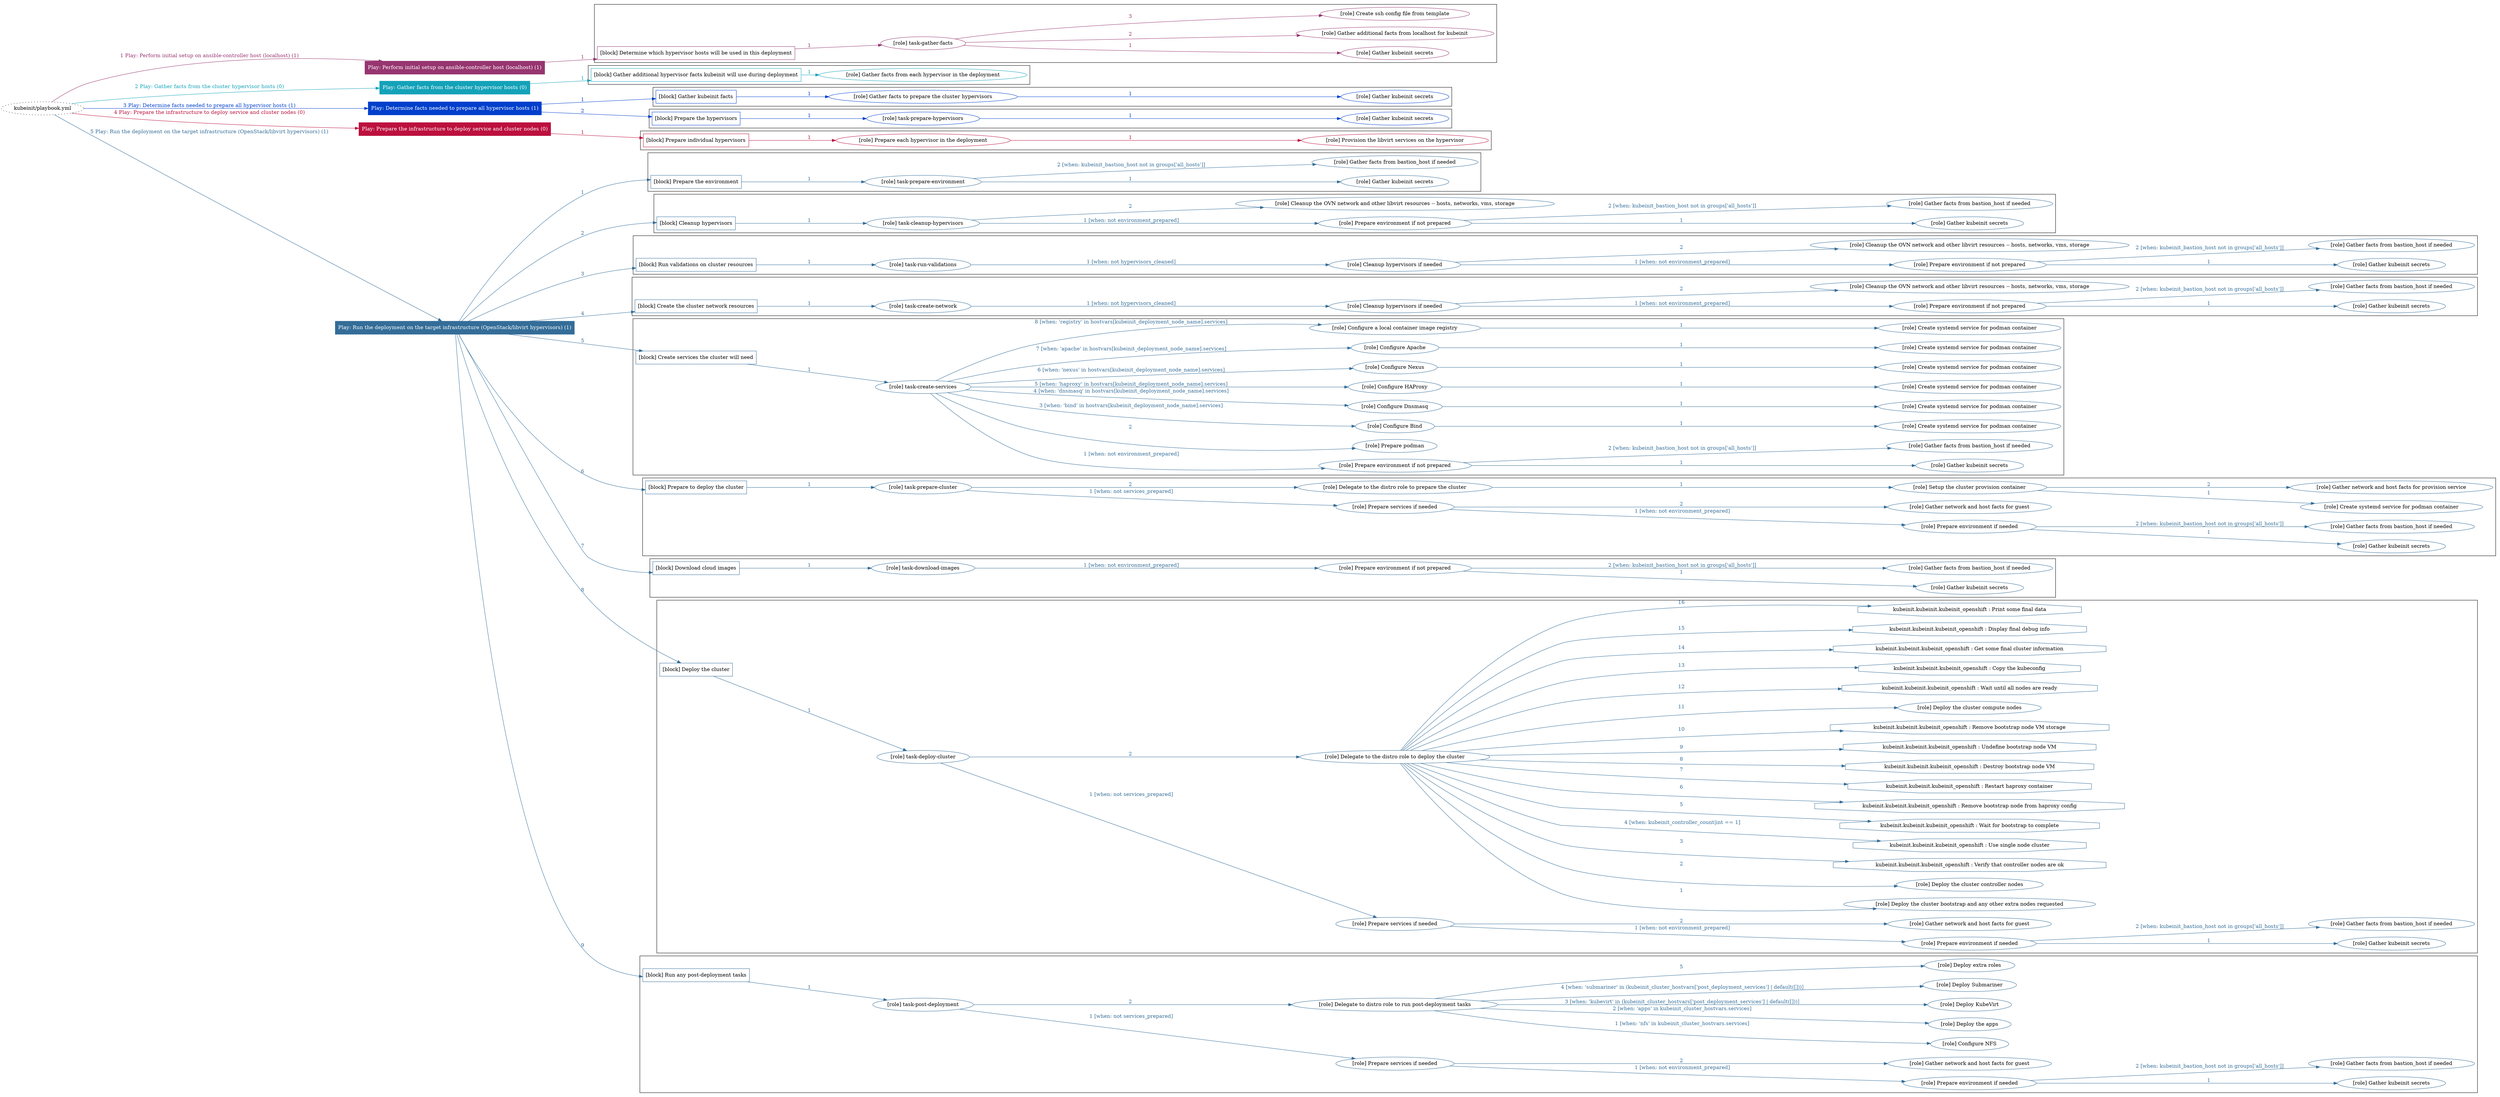 digraph {
	graph [concentrate=true ordering=in rankdir=LR ratio=fill]
	edge [esep=5 sep=10]
	"kubeinit/playbook.yml" [URL="/home/runner/work/kubeinit/kubeinit/kubeinit/playbook.yml" id=playbook_df21794a style=dotted]
	"kubeinit/playbook.yml" -> play_88ece8b3 [label="1 Play: Perform initial setup on ansible-controller host (localhost) (1)" color="#973570" fontcolor="#973570" id=edge_play_88ece8b3 labeltooltip="1 Play: Perform initial setup on ansible-controller host (localhost) (1)" tooltip="1 Play: Perform initial setup on ansible-controller host (localhost) (1)"]
	subgraph "Play: Perform initial setup on ansible-controller host (localhost) (1)" {
		play_88ece8b3 [label="Play: Perform initial setup on ansible-controller host (localhost) (1)" URL="/home/runner/work/kubeinit/kubeinit/kubeinit/playbook.yml" color="#973570" fontcolor="#ffffff" id=play_88ece8b3 shape=box style=filled tooltip=localhost]
		play_88ece8b3 -> block_584908a2 [label=1 color="#973570" fontcolor="#973570" id=edge_block_584908a2 labeltooltip=1 tooltip=1]
		subgraph cluster_block_584908a2 {
			block_584908a2 [label="[block] Determine which hypervisor hosts will be used in this deployment" URL="/home/runner/work/kubeinit/kubeinit/kubeinit/playbook.yml" color="#973570" id=block_584908a2 labeltooltip="Determine which hypervisor hosts will be used in this deployment" shape=box tooltip="Determine which hypervisor hosts will be used in this deployment"]
			block_584908a2 -> role_7b009d13 [label="1 " color="#973570" fontcolor="#973570" id=edge_role_7b009d13 labeltooltip="1 " tooltip="1 "]
			subgraph "task-gather-facts" {
				role_7b009d13 [label="[role] task-gather-facts" URL="/home/runner/work/kubeinit/kubeinit/kubeinit/playbook.yml" color="#973570" id=role_7b009d13 tooltip="task-gather-facts"]
				role_7b009d13 -> role_55401f4a [label="1 " color="#973570" fontcolor="#973570" id=edge_role_55401f4a labeltooltip="1 " tooltip="1 "]
				subgraph "Gather kubeinit secrets" {
					role_55401f4a [label="[role] Gather kubeinit secrets" URL="/home/runner/.ansible/collections/ansible_collections/kubeinit/kubeinit/roles/kubeinit_prepare/tasks/build_hypervisors_group.yml" color="#973570" id=role_55401f4a tooltip="Gather kubeinit secrets"]
				}
				role_7b009d13 -> role_d864e3ba [label="2 " color="#973570" fontcolor="#973570" id=edge_role_d864e3ba labeltooltip="2 " tooltip="2 "]
				subgraph "Gather additional facts from localhost for kubeinit" {
					role_d864e3ba [label="[role] Gather additional facts from localhost for kubeinit" URL="/home/runner/.ansible/collections/ansible_collections/kubeinit/kubeinit/roles/kubeinit_prepare/tasks/build_hypervisors_group.yml" color="#973570" id=role_d864e3ba tooltip="Gather additional facts from localhost for kubeinit"]
				}
				role_7b009d13 -> role_7b22b15c [label="3 " color="#973570" fontcolor="#973570" id=edge_role_7b22b15c labeltooltip="3 " tooltip="3 "]
				subgraph "Create ssh config file from template" {
					role_7b22b15c [label="[role] Create ssh config file from template" URL="/home/runner/.ansible/collections/ansible_collections/kubeinit/kubeinit/roles/kubeinit_prepare/tasks/build_hypervisors_group.yml" color="#973570" id=role_7b22b15c tooltip="Create ssh config file from template"]
				}
			}
		}
	}
	"kubeinit/playbook.yml" -> play_cbf15d2c [label="2 Play: Gather facts from the cluster hypervisor hosts (0)" color="#13a2b9" fontcolor="#13a2b9" id=edge_play_cbf15d2c labeltooltip="2 Play: Gather facts from the cluster hypervisor hosts (0)" tooltip="2 Play: Gather facts from the cluster hypervisor hosts (0)"]
	subgraph "Play: Gather facts from the cluster hypervisor hosts (0)" {
		play_cbf15d2c [label="Play: Gather facts from the cluster hypervisor hosts (0)" URL="/home/runner/work/kubeinit/kubeinit/kubeinit/playbook.yml" color="#13a2b9" fontcolor="#ffffff" id=play_cbf15d2c shape=box style=filled tooltip="Play: Gather facts from the cluster hypervisor hosts (0)"]
		play_cbf15d2c -> block_88e1d7bd [label=1 color="#13a2b9" fontcolor="#13a2b9" id=edge_block_88e1d7bd labeltooltip=1 tooltip=1]
		subgraph cluster_block_88e1d7bd {
			block_88e1d7bd [label="[block] Gather additional hypervisor facts kubeinit will use during deployment" URL="/home/runner/work/kubeinit/kubeinit/kubeinit/playbook.yml" color="#13a2b9" id=block_88e1d7bd labeltooltip="Gather additional hypervisor facts kubeinit will use during deployment" shape=box tooltip="Gather additional hypervisor facts kubeinit will use during deployment"]
			block_88e1d7bd -> role_46f252a6 [label="1 " color="#13a2b9" fontcolor="#13a2b9" id=edge_role_46f252a6 labeltooltip="1 " tooltip="1 "]
			subgraph "Gather facts from each hypervisor in the deployment" {
				role_46f252a6 [label="[role] Gather facts from each hypervisor in the deployment" URL="/home/runner/work/kubeinit/kubeinit/kubeinit/playbook.yml" color="#13a2b9" id=role_46f252a6 tooltip="Gather facts from each hypervisor in the deployment"]
			}
		}
	}
	"kubeinit/playbook.yml" -> play_a0f7dd5c [label="3 Play: Determine facts needed to prepare all hypervisor hosts (1)" color="#003fcc" fontcolor="#003fcc" id=edge_play_a0f7dd5c labeltooltip="3 Play: Determine facts needed to prepare all hypervisor hosts (1)" tooltip="3 Play: Determine facts needed to prepare all hypervisor hosts (1)"]
	subgraph "Play: Determine facts needed to prepare all hypervisor hosts (1)" {
		play_a0f7dd5c [label="Play: Determine facts needed to prepare all hypervisor hosts (1)" URL="/home/runner/work/kubeinit/kubeinit/kubeinit/playbook.yml" color="#003fcc" fontcolor="#ffffff" id=play_a0f7dd5c shape=box style=filled tooltip=localhost]
		play_a0f7dd5c -> block_498aa06c [label=1 color="#003fcc" fontcolor="#003fcc" id=edge_block_498aa06c labeltooltip=1 tooltip=1]
		subgraph cluster_block_498aa06c {
			block_498aa06c [label="[block] Gather kubeinit facts" URL="/home/runner/work/kubeinit/kubeinit/kubeinit/playbook.yml" color="#003fcc" id=block_498aa06c labeltooltip="Gather kubeinit facts" shape=box tooltip="Gather kubeinit facts"]
			block_498aa06c -> role_8218253f [label="1 " color="#003fcc" fontcolor="#003fcc" id=edge_role_8218253f labeltooltip="1 " tooltip="1 "]
			subgraph "Gather facts to prepare the cluster hypervisors" {
				role_8218253f [label="[role] Gather facts to prepare the cluster hypervisors" URL="/home/runner/work/kubeinit/kubeinit/kubeinit/playbook.yml" color="#003fcc" id=role_8218253f tooltip="Gather facts to prepare the cluster hypervisors"]
				role_8218253f -> role_6752f778 [label="1 " color="#003fcc" fontcolor="#003fcc" id=edge_role_6752f778 labeltooltip="1 " tooltip="1 "]
				subgraph "Gather kubeinit secrets" {
					role_6752f778 [label="[role] Gather kubeinit secrets" URL="/home/runner/.ansible/collections/ansible_collections/kubeinit/kubeinit/roles/kubeinit_prepare/tasks/gather_kubeinit_facts.yml" color="#003fcc" id=role_6752f778 tooltip="Gather kubeinit secrets"]
				}
			}
		}
		play_a0f7dd5c -> block_9e1e2742 [label=2 color="#003fcc" fontcolor="#003fcc" id=edge_block_9e1e2742 labeltooltip=2 tooltip=2]
		subgraph cluster_block_9e1e2742 {
			block_9e1e2742 [label="[block] Prepare the hypervisors" URL="/home/runner/work/kubeinit/kubeinit/kubeinit/playbook.yml" color="#003fcc" id=block_9e1e2742 labeltooltip="Prepare the hypervisors" shape=box tooltip="Prepare the hypervisors"]
			block_9e1e2742 -> role_5ba08b2a [label="1 " color="#003fcc" fontcolor="#003fcc" id=edge_role_5ba08b2a labeltooltip="1 " tooltip="1 "]
			subgraph "task-prepare-hypervisors" {
				role_5ba08b2a [label="[role] task-prepare-hypervisors" URL="/home/runner/work/kubeinit/kubeinit/kubeinit/playbook.yml" color="#003fcc" id=role_5ba08b2a tooltip="task-prepare-hypervisors"]
				role_5ba08b2a -> role_0c7d97e8 [label="1 " color="#003fcc" fontcolor="#003fcc" id=edge_role_0c7d97e8 labeltooltip="1 " tooltip="1 "]
				subgraph "Gather kubeinit secrets" {
					role_0c7d97e8 [label="[role] Gather kubeinit secrets" URL="/home/runner/.ansible/collections/ansible_collections/kubeinit/kubeinit/roles/kubeinit_prepare/tasks/gather_kubeinit_facts.yml" color="#003fcc" id=role_0c7d97e8 tooltip="Gather kubeinit secrets"]
				}
			}
		}
	}
	"kubeinit/playbook.yml" -> play_9da915a9 [label="4 Play: Prepare the infrastructure to deploy service and cluster nodes (0)" color="#bc103e" fontcolor="#bc103e" id=edge_play_9da915a9 labeltooltip="4 Play: Prepare the infrastructure to deploy service and cluster nodes (0)" tooltip="4 Play: Prepare the infrastructure to deploy service and cluster nodes (0)"]
	subgraph "Play: Prepare the infrastructure to deploy service and cluster nodes (0)" {
		play_9da915a9 [label="Play: Prepare the infrastructure to deploy service and cluster nodes (0)" URL="/home/runner/work/kubeinit/kubeinit/kubeinit/playbook.yml" color="#bc103e" fontcolor="#ffffff" id=play_9da915a9 shape=box style=filled tooltip="Play: Prepare the infrastructure to deploy service and cluster nodes (0)"]
		play_9da915a9 -> block_60a1aa1a [label=1 color="#bc103e" fontcolor="#bc103e" id=edge_block_60a1aa1a labeltooltip=1 tooltip=1]
		subgraph cluster_block_60a1aa1a {
			block_60a1aa1a [label="[block] Prepare individual hypervisors" URL="/home/runner/work/kubeinit/kubeinit/kubeinit/playbook.yml" color="#bc103e" id=block_60a1aa1a labeltooltip="Prepare individual hypervisors" shape=box tooltip="Prepare individual hypervisors"]
			block_60a1aa1a -> role_b1b9cd12 [label="1 " color="#bc103e" fontcolor="#bc103e" id=edge_role_b1b9cd12 labeltooltip="1 " tooltip="1 "]
			subgraph "Prepare each hypervisor in the deployment" {
				role_b1b9cd12 [label="[role] Prepare each hypervisor in the deployment" URL="/home/runner/work/kubeinit/kubeinit/kubeinit/playbook.yml" color="#bc103e" id=role_b1b9cd12 tooltip="Prepare each hypervisor in the deployment"]
				role_b1b9cd12 -> role_c74ae4d2 [label="1 " color="#bc103e" fontcolor="#bc103e" id=edge_role_c74ae4d2 labeltooltip="1 " tooltip="1 "]
				subgraph "Provision the libvirt services on the hypervisor" {
					role_c74ae4d2 [label="[role] Provision the libvirt services on the hypervisor" URL="/home/runner/.ansible/collections/ansible_collections/kubeinit/kubeinit/roles/kubeinit_prepare/tasks/prepare_hypervisor.yml" color="#bc103e" id=role_c74ae4d2 tooltip="Provision the libvirt services on the hypervisor"]
				}
			}
		}
	}
	"kubeinit/playbook.yml" -> play_ef25d3ab [label="5 Play: Run the deployment on the target infrastructure (OpenStack/libvirt hypervisors) (1)" color="#346d98" fontcolor="#346d98" id=edge_play_ef25d3ab labeltooltip="5 Play: Run the deployment on the target infrastructure (OpenStack/libvirt hypervisors) (1)" tooltip="5 Play: Run the deployment on the target infrastructure (OpenStack/libvirt hypervisors) (1)"]
	subgraph "Play: Run the deployment on the target infrastructure (OpenStack/libvirt hypervisors) (1)" {
		play_ef25d3ab [label="Play: Run the deployment on the target infrastructure (OpenStack/libvirt hypervisors) (1)" URL="/home/runner/work/kubeinit/kubeinit/kubeinit/playbook.yml" color="#346d98" fontcolor="#ffffff" id=play_ef25d3ab shape=box style=filled tooltip=localhost]
		play_ef25d3ab -> block_c4590798 [label=1 color="#346d98" fontcolor="#346d98" id=edge_block_c4590798 labeltooltip=1 tooltip=1]
		subgraph cluster_block_c4590798 {
			block_c4590798 [label="[block] Prepare the environment" URL="/home/runner/work/kubeinit/kubeinit/kubeinit/playbook.yml" color="#346d98" id=block_c4590798 labeltooltip="Prepare the environment" shape=box tooltip="Prepare the environment"]
			block_c4590798 -> role_cc844fda [label="1 " color="#346d98" fontcolor="#346d98" id=edge_role_cc844fda labeltooltip="1 " tooltip="1 "]
			subgraph "task-prepare-environment" {
				role_cc844fda [label="[role] task-prepare-environment" URL="/home/runner/work/kubeinit/kubeinit/kubeinit/playbook.yml" color="#346d98" id=role_cc844fda tooltip="task-prepare-environment"]
				role_cc844fda -> role_e26962e0 [label="1 " color="#346d98" fontcolor="#346d98" id=edge_role_e26962e0 labeltooltip="1 " tooltip="1 "]
				subgraph "Gather kubeinit secrets" {
					role_e26962e0 [label="[role] Gather kubeinit secrets" URL="/home/runner/.ansible/collections/ansible_collections/kubeinit/kubeinit/roles/kubeinit_prepare/tasks/gather_kubeinit_facts.yml" color="#346d98" id=role_e26962e0 tooltip="Gather kubeinit secrets"]
				}
				role_cc844fda -> role_13983d1d [label="2 [when: kubeinit_bastion_host not in groups['all_hosts']]" color="#346d98" fontcolor="#346d98" id=edge_role_13983d1d labeltooltip="2 [when: kubeinit_bastion_host not in groups['all_hosts']]" tooltip="2 [when: kubeinit_bastion_host not in groups['all_hosts']]"]
				subgraph "Gather facts from bastion_host if needed" {
					role_13983d1d [label="[role] Gather facts from bastion_host if needed" URL="/home/runner/.ansible/collections/ansible_collections/kubeinit/kubeinit/roles/kubeinit_prepare/tasks/main.yml" color="#346d98" id=role_13983d1d tooltip="Gather facts from bastion_host if needed"]
				}
			}
		}
		play_ef25d3ab -> block_7dc2b173 [label=2 color="#346d98" fontcolor="#346d98" id=edge_block_7dc2b173 labeltooltip=2 tooltip=2]
		subgraph cluster_block_7dc2b173 {
			block_7dc2b173 [label="[block] Cleanup hypervisors" URL="/home/runner/work/kubeinit/kubeinit/kubeinit/playbook.yml" color="#346d98" id=block_7dc2b173 labeltooltip="Cleanup hypervisors" shape=box tooltip="Cleanup hypervisors"]
			block_7dc2b173 -> role_2dd6406d [label="1 " color="#346d98" fontcolor="#346d98" id=edge_role_2dd6406d labeltooltip="1 " tooltip="1 "]
			subgraph "task-cleanup-hypervisors" {
				role_2dd6406d [label="[role] task-cleanup-hypervisors" URL="/home/runner/work/kubeinit/kubeinit/kubeinit/playbook.yml" color="#346d98" id=role_2dd6406d tooltip="task-cleanup-hypervisors"]
				role_2dd6406d -> role_d0e5afb8 [label="1 [when: not environment_prepared]" color="#346d98" fontcolor="#346d98" id=edge_role_d0e5afb8 labeltooltip="1 [when: not environment_prepared]" tooltip="1 [when: not environment_prepared]"]
				subgraph "Prepare environment if not prepared" {
					role_d0e5afb8 [label="[role] Prepare environment if not prepared" URL="/home/runner/.ansible/collections/ansible_collections/kubeinit/kubeinit/roles/kubeinit_libvirt/tasks/cleanup_hypervisors.yml" color="#346d98" id=role_d0e5afb8 tooltip="Prepare environment if not prepared"]
					role_d0e5afb8 -> role_714c86b6 [label="1 " color="#346d98" fontcolor="#346d98" id=edge_role_714c86b6 labeltooltip="1 " tooltip="1 "]
					subgraph "Gather kubeinit secrets" {
						role_714c86b6 [label="[role] Gather kubeinit secrets" URL="/home/runner/.ansible/collections/ansible_collections/kubeinit/kubeinit/roles/kubeinit_prepare/tasks/gather_kubeinit_facts.yml" color="#346d98" id=role_714c86b6 tooltip="Gather kubeinit secrets"]
					}
					role_d0e5afb8 -> role_e3664591 [label="2 [when: kubeinit_bastion_host not in groups['all_hosts']]" color="#346d98" fontcolor="#346d98" id=edge_role_e3664591 labeltooltip="2 [when: kubeinit_bastion_host not in groups['all_hosts']]" tooltip="2 [when: kubeinit_bastion_host not in groups['all_hosts']]"]
					subgraph "Gather facts from bastion_host if needed" {
						role_e3664591 [label="[role] Gather facts from bastion_host if needed" URL="/home/runner/.ansible/collections/ansible_collections/kubeinit/kubeinit/roles/kubeinit_prepare/tasks/main.yml" color="#346d98" id=role_e3664591 tooltip="Gather facts from bastion_host if needed"]
					}
				}
				role_2dd6406d -> role_84337f08 [label="2 " color="#346d98" fontcolor="#346d98" id=edge_role_84337f08 labeltooltip="2 " tooltip="2 "]
				subgraph "Cleanup the OVN network and other libvirt resources -- hosts, networks, vms, storage" {
					role_84337f08 [label="[role] Cleanup the OVN network and other libvirt resources -- hosts, networks, vms, storage" URL="/home/runner/.ansible/collections/ansible_collections/kubeinit/kubeinit/roles/kubeinit_libvirt/tasks/cleanup_hypervisors.yml" color="#346d98" id=role_84337f08 tooltip="Cleanup the OVN network and other libvirt resources -- hosts, networks, vms, storage"]
				}
			}
		}
		play_ef25d3ab -> block_346e3c2e [label=3 color="#346d98" fontcolor="#346d98" id=edge_block_346e3c2e labeltooltip=3 tooltip=3]
		subgraph cluster_block_346e3c2e {
			block_346e3c2e [label="[block] Run validations on cluster resources" URL="/home/runner/work/kubeinit/kubeinit/kubeinit/playbook.yml" color="#346d98" id=block_346e3c2e labeltooltip="Run validations on cluster resources" shape=box tooltip="Run validations on cluster resources"]
			block_346e3c2e -> role_5505c6e4 [label="1 " color="#346d98" fontcolor="#346d98" id=edge_role_5505c6e4 labeltooltip="1 " tooltip="1 "]
			subgraph "task-run-validations" {
				role_5505c6e4 [label="[role] task-run-validations" URL="/home/runner/work/kubeinit/kubeinit/kubeinit/playbook.yml" color="#346d98" id=role_5505c6e4 tooltip="task-run-validations"]
				role_5505c6e4 -> role_9eeb9009 [label="1 [when: not hypervisors_cleaned]" color="#346d98" fontcolor="#346d98" id=edge_role_9eeb9009 labeltooltip="1 [when: not hypervisors_cleaned]" tooltip="1 [when: not hypervisors_cleaned]"]
				subgraph "Cleanup hypervisors if needed" {
					role_9eeb9009 [label="[role] Cleanup hypervisors if needed" URL="/home/runner/.ansible/collections/ansible_collections/kubeinit/kubeinit/roles/kubeinit_validations/tasks/main.yml" color="#346d98" id=role_9eeb9009 tooltip="Cleanup hypervisors if needed"]
					role_9eeb9009 -> role_0f160931 [label="1 [when: not environment_prepared]" color="#346d98" fontcolor="#346d98" id=edge_role_0f160931 labeltooltip="1 [when: not environment_prepared]" tooltip="1 [when: not environment_prepared]"]
					subgraph "Prepare environment if not prepared" {
						role_0f160931 [label="[role] Prepare environment if not prepared" URL="/home/runner/.ansible/collections/ansible_collections/kubeinit/kubeinit/roles/kubeinit_libvirt/tasks/cleanup_hypervisors.yml" color="#346d98" id=role_0f160931 tooltip="Prepare environment if not prepared"]
						role_0f160931 -> role_3fb7ad4a [label="1 " color="#346d98" fontcolor="#346d98" id=edge_role_3fb7ad4a labeltooltip="1 " tooltip="1 "]
						subgraph "Gather kubeinit secrets" {
							role_3fb7ad4a [label="[role] Gather kubeinit secrets" URL="/home/runner/.ansible/collections/ansible_collections/kubeinit/kubeinit/roles/kubeinit_prepare/tasks/gather_kubeinit_facts.yml" color="#346d98" id=role_3fb7ad4a tooltip="Gather kubeinit secrets"]
						}
						role_0f160931 -> role_052a40fe [label="2 [when: kubeinit_bastion_host not in groups['all_hosts']]" color="#346d98" fontcolor="#346d98" id=edge_role_052a40fe labeltooltip="2 [when: kubeinit_bastion_host not in groups['all_hosts']]" tooltip="2 [when: kubeinit_bastion_host not in groups['all_hosts']]"]
						subgraph "Gather facts from bastion_host if needed" {
							role_052a40fe [label="[role] Gather facts from bastion_host if needed" URL="/home/runner/.ansible/collections/ansible_collections/kubeinit/kubeinit/roles/kubeinit_prepare/tasks/main.yml" color="#346d98" id=role_052a40fe tooltip="Gather facts from bastion_host if needed"]
						}
					}
					role_9eeb9009 -> role_51116b83 [label="2 " color="#346d98" fontcolor="#346d98" id=edge_role_51116b83 labeltooltip="2 " tooltip="2 "]
					subgraph "Cleanup the OVN network and other libvirt resources -- hosts, networks, vms, storage" {
						role_51116b83 [label="[role] Cleanup the OVN network and other libvirt resources -- hosts, networks, vms, storage" URL="/home/runner/.ansible/collections/ansible_collections/kubeinit/kubeinit/roles/kubeinit_libvirt/tasks/cleanup_hypervisors.yml" color="#346d98" id=role_51116b83 tooltip="Cleanup the OVN network and other libvirt resources -- hosts, networks, vms, storage"]
					}
				}
			}
		}
		play_ef25d3ab -> block_0c2ed71d [label=4 color="#346d98" fontcolor="#346d98" id=edge_block_0c2ed71d labeltooltip=4 tooltip=4]
		subgraph cluster_block_0c2ed71d {
			block_0c2ed71d [label="[block] Create the cluster network resources" URL="/home/runner/work/kubeinit/kubeinit/kubeinit/playbook.yml" color="#346d98" id=block_0c2ed71d labeltooltip="Create the cluster network resources" shape=box tooltip="Create the cluster network resources"]
			block_0c2ed71d -> role_2b0e31ff [label="1 " color="#346d98" fontcolor="#346d98" id=edge_role_2b0e31ff labeltooltip="1 " tooltip="1 "]
			subgraph "task-create-network" {
				role_2b0e31ff [label="[role] task-create-network" URL="/home/runner/work/kubeinit/kubeinit/kubeinit/playbook.yml" color="#346d98" id=role_2b0e31ff tooltip="task-create-network"]
				role_2b0e31ff -> role_e5c815aa [label="1 [when: not hypervisors_cleaned]" color="#346d98" fontcolor="#346d98" id=edge_role_e5c815aa labeltooltip="1 [when: not hypervisors_cleaned]" tooltip="1 [when: not hypervisors_cleaned]"]
				subgraph "Cleanup hypervisors if needed" {
					role_e5c815aa [label="[role] Cleanup hypervisors if needed" URL="/home/runner/.ansible/collections/ansible_collections/kubeinit/kubeinit/roles/kubeinit_libvirt/tasks/create_network.yml" color="#346d98" id=role_e5c815aa tooltip="Cleanup hypervisors if needed"]
					role_e5c815aa -> role_94d73c91 [label="1 [when: not environment_prepared]" color="#346d98" fontcolor="#346d98" id=edge_role_94d73c91 labeltooltip="1 [when: not environment_prepared]" tooltip="1 [when: not environment_prepared]"]
					subgraph "Prepare environment if not prepared" {
						role_94d73c91 [label="[role] Prepare environment if not prepared" URL="/home/runner/.ansible/collections/ansible_collections/kubeinit/kubeinit/roles/kubeinit_libvirt/tasks/cleanup_hypervisors.yml" color="#346d98" id=role_94d73c91 tooltip="Prepare environment if not prepared"]
						role_94d73c91 -> role_c9d53760 [label="1 " color="#346d98" fontcolor="#346d98" id=edge_role_c9d53760 labeltooltip="1 " tooltip="1 "]
						subgraph "Gather kubeinit secrets" {
							role_c9d53760 [label="[role] Gather kubeinit secrets" URL="/home/runner/.ansible/collections/ansible_collections/kubeinit/kubeinit/roles/kubeinit_prepare/tasks/gather_kubeinit_facts.yml" color="#346d98" id=role_c9d53760 tooltip="Gather kubeinit secrets"]
						}
						role_94d73c91 -> role_6bab372e [label="2 [when: kubeinit_bastion_host not in groups['all_hosts']]" color="#346d98" fontcolor="#346d98" id=edge_role_6bab372e labeltooltip="2 [when: kubeinit_bastion_host not in groups['all_hosts']]" tooltip="2 [when: kubeinit_bastion_host not in groups['all_hosts']]"]
						subgraph "Gather facts from bastion_host if needed" {
							role_6bab372e [label="[role] Gather facts from bastion_host if needed" URL="/home/runner/.ansible/collections/ansible_collections/kubeinit/kubeinit/roles/kubeinit_prepare/tasks/main.yml" color="#346d98" id=role_6bab372e tooltip="Gather facts from bastion_host if needed"]
						}
					}
					role_e5c815aa -> role_b501ca83 [label="2 " color="#346d98" fontcolor="#346d98" id=edge_role_b501ca83 labeltooltip="2 " tooltip="2 "]
					subgraph "Cleanup the OVN network and other libvirt resources -- hosts, networks, vms, storage" {
						role_b501ca83 [label="[role] Cleanup the OVN network and other libvirt resources -- hosts, networks, vms, storage" URL="/home/runner/.ansible/collections/ansible_collections/kubeinit/kubeinit/roles/kubeinit_libvirt/tasks/cleanup_hypervisors.yml" color="#346d98" id=role_b501ca83 tooltip="Cleanup the OVN network and other libvirt resources -- hosts, networks, vms, storage"]
					}
				}
			}
		}
		play_ef25d3ab -> block_3164a0ff [label=5 color="#346d98" fontcolor="#346d98" id=edge_block_3164a0ff labeltooltip=5 tooltip=5]
		subgraph cluster_block_3164a0ff {
			block_3164a0ff [label="[block] Create services the cluster will need" URL="/home/runner/work/kubeinit/kubeinit/kubeinit/playbook.yml" color="#346d98" id=block_3164a0ff labeltooltip="Create services the cluster will need" shape=box tooltip="Create services the cluster will need"]
			block_3164a0ff -> role_d19fcbc5 [label="1 " color="#346d98" fontcolor="#346d98" id=edge_role_d19fcbc5 labeltooltip="1 " tooltip="1 "]
			subgraph "task-create-services" {
				role_d19fcbc5 [label="[role] task-create-services" URL="/home/runner/work/kubeinit/kubeinit/kubeinit/playbook.yml" color="#346d98" id=role_d19fcbc5 tooltip="task-create-services"]
				role_d19fcbc5 -> role_4c866220 [label="1 [when: not environment_prepared]" color="#346d98" fontcolor="#346d98" id=edge_role_4c866220 labeltooltip="1 [when: not environment_prepared]" tooltip="1 [when: not environment_prepared]"]
				subgraph "Prepare environment if not prepared" {
					role_4c866220 [label="[role] Prepare environment if not prepared" URL="/home/runner/.ansible/collections/ansible_collections/kubeinit/kubeinit/roles/kubeinit_services/tasks/main.yml" color="#346d98" id=role_4c866220 tooltip="Prepare environment if not prepared"]
					role_4c866220 -> role_3057b3fc [label="1 " color="#346d98" fontcolor="#346d98" id=edge_role_3057b3fc labeltooltip="1 " tooltip="1 "]
					subgraph "Gather kubeinit secrets" {
						role_3057b3fc [label="[role] Gather kubeinit secrets" URL="/home/runner/.ansible/collections/ansible_collections/kubeinit/kubeinit/roles/kubeinit_prepare/tasks/gather_kubeinit_facts.yml" color="#346d98" id=role_3057b3fc tooltip="Gather kubeinit secrets"]
					}
					role_4c866220 -> role_06fd098a [label="2 [when: kubeinit_bastion_host not in groups['all_hosts']]" color="#346d98" fontcolor="#346d98" id=edge_role_06fd098a labeltooltip="2 [when: kubeinit_bastion_host not in groups['all_hosts']]" tooltip="2 [when: kubeinit_bastion_host not in groups['all_hosts']]"]
					subgraph "Gather facts from bastion_host if needed" {
						role_06fd098a [label="[role] Gather facts from bastion_host if needed" URL="/home/runner/.ansible/collections/ansible_collections/kubeinit/kubeinit/roles/kubeinit_prepare/tasks/main.yml" color="#346d98" id=role_06fd098a tooltip="Gather facts from bastion_host if needed"]
					}
				}
				role_d19fcbc5 -> role_c5ecaae6 [label="2 " color="#346d98" fontcolor="#346d98" id=edge_role_c5ecaae6 labeltooltip="2 " tooltip="2 "]
				subgraph "Prepare podman" {
					role_c5ecaae6 [label="[role] Prepare podman" URL="/home/runner/.ansible/collections/ansible_collections/kubeinit/kubeinit/roles/kubeinit_services/tasks/00_create_service_pod.yml" color="#346d98" id=role_c5ecaae6 tooltip="Prepare podman"]
				}
				role_d19fcbc5 -> role_f2323f46 [label="3 [when: 'bind' in hostvars[kubeinit_deployment_node_name].services]" color="#346d98" fontcolor="#346d98" id=edge_role_f2323f46 labeltooltip="3 [when: 'bind' in hostvars[kubeinit_deployment_node_name].services]" tooltip="3 [when: 'bind' in hostvars[kubeinit_deployment_node_name].services]"]
				subgraph "Configure Bind" {
					role_f2323f46 [label="[role] Configure Bind" URL="/home/runner/.ansible/collections/ansible_collections/kubeinit/kubeinit/roles/kubeinit_services/tasks/start_services_containers.yml" color="#346d98" id=role_f2323f46 tooltip="Configure Bind"]
					role_f2323f46 -> role_dcd3e9bf [label="1 " color="#346d98" fontcolor="#346d98" id=edge_role_dcd3e9bf labeltooltip="1 " tooltip="1 "]
					subgraph "Create systemd service for podman container" {
						role_dcd3e9bf [label="[role] Create systemd service for podman container" URL="/home/runner/.ansible/collections/ansible_collections/kubeinit/kubeinit/roles/kubeinit_bind/tasks/main.yml" color="#346d98" id=role_dcd3e9bf tooltip="Create systemd service for podman container"]
					}
				}
				role_d19fcbc5 -> role_cd5ee793 [label="4 [when: 'dnsmasq' in hostvars[kubeinit_deployment_node_name].services]" color="#346d98" fontcolor="#346d98" id=edge_role_cd5ee793 labeltooltip="4 [when: 'dnsmasq' in hostvars[kubeinit_deployment_node_name].services]" tooltip="4 [when: 'dnsmasq' in hostvars[kubeinit_deployment_node_name].services]"]
				subgraph "Configure Dnsmasq" {
					role_cd5ee793 [label="[role] Configure Dnsmasq" URL="/home/runner/.ansible/collections/ansible_collections/kubeinit/kubeinit/roles/kubeinit_services/tasks/start_services_containers.yml" color="#346d98" id=role_cd5ee793 tooltip="Configure Dnsmasq"]
					role_cd5ee793 -> role_14ea78fd [label="1 " color="#346d98" fontcolor="#346d98" id=edge_role_14ea78fd labeltooltip="1 " tooltip="1 "]
					subgraph "Create systemd service for podman container" {
						role_14ea78fd [label="[role] Create systemd service for podman container" URL="/home/runner/.ansible/collections/ansible_collections/kubeinit/kubeinit/roles/kubeinit_dnsmasq/tasks/main.yml" color="#346d98" id=role_14ea78fd tooltip="Create systemd service for podman container"]
					}
				}
				role_d19fcbc5 -> role_67653692 [label="5 [when: 'haproxy' in hostvars[kubeinit_deployment_node_name].services]" color="#346d98" fontcolor="#346d98" id=edge_role_67653692 labeltooltip="5 [when: 'haproxy' in hostvars[kubeinit_deployment_node_name].services]" tooltip="5 [when: 'haproxy' in hostvars[kubeinit_deployment_node_name].services]"]
				subgraph "Configure HAProxy" {
					role_67653692 [label="[role] Configure HAProxy" URL="/home/runner/.ansible/collections/ansible_collections/kubeinit/kubeinit/roles/kubeinit_services/tasks/start_services_containers.yml" color="#346d98" id=role_67653692 tooltip="Configure HAProxy"]
					role_67653692 -> role_5de86fb3 [label="1 " color="#346d98" fontcolor="#346d98" id=edge_role_5de86fb3 labeltooltip="1 " tooltip="1 "]
					subgraph "Create systemd service for podman container" {
						role_5de86fb3 [label="[role] Create systemd service for podman container" URL="/home/runner/.ansible/collections/ansible_collections/kubeinit/kubeinit/roles/kubeinit_haproxy/tasks/main.yml" color="#346d98" id=role_5de86fb3 tooltip="Create systemd service for podman container"]
					}
				}
				role_d19fcbc5 -> role_f06eeb0c [label="6 [when: 'nexus' in hostvars[kubeinit_deployment_node_name].services]" color="#346d98" fontcolor="#346d98" id=edge_role_f06eeb0c labeltooltip="6 [when: 'nexus' in hostvars[kubeinit_deployment_node_name].services]" tooltip="6 [when: 'nexus' in hostvars[kubeinit_deployment_node_name].services]"]
				subgraph "Configure Nexus" {
					role_f06eeb0c [label="[role] Configure Nexus" URL="/home/runner/.ansible/collections/ansible_collections/kubeinit/kubeinit/roles/kubeinit_services/tasks/start_services_containers.yml" color="#346d98" id=role_f06eeb0c tooltip="Configure Nexus"]
					role_f06eeb0c -> role_6e8ceeba [label="1 " color="#346d98" fontcolor="#346d98" id=edge_role_6e8ceeba labeltooltip="1 " tooltip="1 "]
					subgraph "Create systemd service for podman container" {
						role_6e8ceeba [label="[role] Create systemd service for podman container" URL="/home/runner/.ansible/collections/ansible_collections/kubeinit/kubeinit/roles/kubeinit_nexus/tasks/main.yml" color="#346d98" id=role_6e8ceeba tooltip="Create systemd service for podman container"]
					}
				}
				role_d19fcbc5 -> role_c710475b [label="7 [when: 'apache' in hostvars[kubeinit_deployment_node_name].services]" color="#346d98" fontcolor="#346d98" id=edge_role_c710475b labeltooltip="7 [when: 'apache' in hostvars[kubeinit_deployment_node_name].services]" tooltip="7 [when: 'apache' in hostvars[kubeinit_deployment_node_name].services]"]
				subgraph "Configure Apache" {
					role_c710475b [label="[role] Configure Apache" URL="/home/runner/.ansible/collections/ansible_collections/kubeinit/kubeinit/roles/kubeinit_services/tasks/start_services_containers.yml" color="#346d98" id=role_c710475b tooltip="Configure Apache"]
					role_c710475b -> role_7c019f0f [label="1 " color="#346d98" fontcolor="#346d98" id=edge_role_7c019f0f labeltooltip="1 " tooltip="1 "]
					subgraph "Create systemd service for podman container" {
						role_7c019f0f [label="[role] Create systemd service for podman container" URL="/home/runner/.ansible/collections/ansible_collections/kubeinit/kubeinit/roles/kubeinit_apache/tasks/main.yml" color="#346d98" id=role_7c019f0f tooltip="Create systemd service for podman container"]
					}
				}
				role_d19fcbc5 -> role_7b08c453 [label="8 [when: 'registry' in hostvars[kubeinit_deployment_node_name].services]" color="#346d98" fontcolor="#346d98" id=edge_role_7b08c453 labeltooltip="8 [when: 'registry' in hostvars[kubeinit_deployment_node_name].services]" tooltip="8 [when: 'registry' in hostvars[kubeinit_deployment_node_name].services]"]
				subgraph "Configure a local container image registry" {
					role_7b08c453 [label="[role] Configure a local container image registry" URL="/home/runner/.ansible/collections/ansible_collections/kubeinit/kubeinit/roles/kubeinit_services/tasks/start_services_containers.yml" color="#346d98" id=role_7b08c453 tooltip="Configure a local container image registry"]
					role_7b08c453 -> role_2ab1d0a0 [label="1 " color="#346d98" fontcolor="#346d98" id=edge_role_2ab1d0a0 labeltooltip="1 " tooltip="1 "]
					subgraph "Create systemd service for podman container" {
						role_2ab1d0a0 [label="[role] Create systemd service for podman container" URL="/home/runner/.ansible/collections/ansible_collections/kubeinit/kubeinit/roles/kubeinit_registry/tasks/main.yml" color="#346d98" id=role_2ab1d0a0 tooltip="Create systemd service for podman container"]
					}
				}
			}
		}
		play_ef25d3ab -> block_551b52f7 [label=6 color="#346d98" fontcolor="#346d98" id=edge_block_551b52f7 labeltooltip=6 tooltip=6]
		subgraph cluster_block_551b52f7 {
			block_551b52f7 [label="[block] Prepare to deploy the cluster" URL="/home/runner/work/kubeinit/kubeinit/kubeinit/playbook.yml" color="#346d98" id=block_551b52f7 labeltooltip="Prepare to deploy the cluster" shape=box tooltip="Prepare to deploy the cluster"]
			block_551b52f7 -> role_a05fad1b [label="1 " color="#346d98" fontcolor="#346d98" id=edge_role_a05fad1b labeltooltip="1 " tooltip="1 "]
			subgraph "task-prepare-cluster" {
				role_a05fad1b [label="[role] task-prepare-cluster" URL="/home/runner/work/kubeinit/kubeinit/kubeinit/playbook.yml" color="#346d98" id=role_a05fad1b tooltip="task-prepare-cluster"]
				role_a05fad1b -> role_c9b6ea15 [label="1 [when: not services_prepared]" color="#346d98" fontcolor="#346d98" id=edge_role_c9b6ea15 labeltooltip="1 [when: not services_prepared]" tooltip="1 [when: not services_prepared]"]
				subgraph "Prepare services if needed" {
					role_c9b6ea15 [label="[role] Prepare services if needed" URL="/home/runner/.ansible/collections/ansible_collections/kubeinit/kubeinit/roles/kubeinit_prepare/tasks/prepare_cluster.yml" color="#346d98" id=role_c9b6ea15 tooltip="Prepare services if needed"]
					role_c9b6ea15 -> role_a4410d50 [label="1 [when: not environment_prepared]" color="#346d98" fontcolor="#346d98" id=edge_role_a4410d50 labeltooltip="1 [when: not environment_prepared]" tooltip="1 [when: not environment_prepared]"]
					subgraph "Prepare environment if needed" {
						role_a4410d50 [label="[role] Prepare environment if needed" URL="/home/runner/.ansible/collections/ansible_collections/kubeinit/kubeinit/roles/kubeinit_services/tasks/prepare_services.yml" color="#346d98" id=role_a4410d50 tooltip="Prepare environment if needed"]
						role_a4410d50 -> role_87c62f0b [label="1 " color="#346d98" fontcolor="#346d98" id=edge_role_87c62f0b labeltooltip="1 " tooltip="1 "]
						subgraph "Gather kubeinit secrets" {
							role_87c62f0b [label="[role] Gather kubeinit secrets" URL="/home/runner/.ansible/collections/ansible_collections/kubeinit/kubeinit/roles/kubeinit_prepare/tasks/gather_kubeinit_facts.yml" color="#346d98" id=role_87c62f0b tooltip="Gather kubeinit secrets"]
						}
						role_a4410d50 -> role_6f50ffee [label="2 [when: kubeinit_bastion_host not in groups['all_hosts']]" color="#346d98" fontcolor="#346d98" id=edge_role_6f50ffee labeltooltip="2 [when: kubeinit_bastion_host not in groups['all_hosts']]" tooltip="2 [when: kubeinit_bastion_host not in groups['all_hosts']]"]
						subgraph "Gather facts from bastion_host if needed" {
							role_6f50ffee [label="[role] Gather facts from bastion_host if needed" URL="/home/runner/.ansible/collections/ansible_collections/kubeinit/kubeinit/roles/kubeinit_prepare/tasks/main.yml" color="#346d98" id=role_6f50ffee tooltip="Gather facts from bastion_host if needed"]
						}
					}
					role_c9b6ea15 -> role_7ebc2b14 [label="2 " color="#346d98" fontcolor="#346d98" id=edge_role_7ebc2b14 labeltooltip="2 " tooltip="2 "]
					subgraph "Gather network and host facts for guest" {
						role_7ebc2b14 [label="[role] Gather network and host facts for guest" URL="/home/runner/.ansible/collections/ansible_collections/kubeinit/kubeinit/roles/kubeinit_services/tasks/prepare_services.yml" color="#346d98" id=role_7ebc2b14 tooltip="Gather network and host facts for guest"]
					}
				}
				role_a05fad1b -> role_238fb541 [label="2 " color="#346d98" fontcolor="#346d98" id=edge_role_238fb541 labeltooltip="2 " tooltip="2 "]
				subgraph "Delegate to the distro role to prepare the cluster" {
					role_238fb541 [label="[role] Delegate to the distro role to prepare the cluster" URL="/home/runner/.ansible/collections/ansible_collections/kubeinit/kubeinit/roles/kubeinit_prepare/tasks/prepare_cluster.yml" color="#346d98" id=role_238fb541 tooltip="Delegate to the distro role to prepare the cluster"]
					role_238fb541 -> role_56f53276 [label="1 " color="#346d98" fontcolor="#346d98" id=edge_role_56f53276 labeltooltip="1 " tooltip="1 "]
					subgraph "Setup the cluster provision container" {
						role_56f53276 [label="[role] Setup the cluster provision container" URL="/home/runner/.ansible/collections/ansible_collections/kubeinit/kubeinit/roles/kubeinit_openshift/tasks/prepare_cluster.yml" color="#346d98" id=role_56f53276 tooltip="Setup the cluster provision container"]
						role_56f53276 -> role_481258ec [label="1 " color="#346d98" fontcolor="#346d98" id=edge_role_481258ec labeltooltip="1 " tooltip="1 "]
						subgraph "Create systemd service for podman container" {
							role_481258ec [label="[role] Create systemd service for podman container" URL="/home/runner/.ansible/collections/ansible_collections/kubeinit/kubeinit/roles/kubeinit_services/tasks/create_provision_container.yml" color="#346d98" id=role_481258ec tooltip="Create systemd service for podman container"]
						}
						role_56f53276 -> role_80cde77e [label="2 " color="#346d98" fontcolor="#346d98" id=edge_role_80cde77e labeltooltip="2 " tooltip="2 "]
						subgraph "Gather network and host facts for provision service" {
							role_80cde77e [label="[role] Gather network and host facts for provision service" URL="/home/runner/.ansible/collections/ansible_collections/kubeinit/kubeinit/roles/kubeinit_services/tasks/create_provision_container.yml" color="#346d98" id=role_80cde77e tooltip="Gather network and host facts for provision service"]
						}
					}
				}
			}
		}
		play_ef25d3ab -> block_9d1d5b2f [label=7 color="#346d98" fontcolor="#346d98" id=edge_block_9d1d5b2f labeltooltip=7 tooltip=7]
		subgraph cluster_block_9d1d5b2f {
			block_9d1d5b2f [label="[block] Download cloud images" URL="/home/runner/work/kubeinit/kubeinit/kubeinit/playbook.yml" color="#346d98" id=block_9d1d5b2f labeltooltip="Download cloud images" shape=box tooltip="Download cloud images"]
			block_9d1d5b2f -> role_c5d72263 [label="1 " color="#346d98" fontcolor="#346d98" id=edge_role_c5d72263 labeltooltip="1 " tooltip="1 "]
			subgraph "task-download-images" {
				role_c5d72263 [label="[role] task-download-images" URL="/home/runner/work/kubeinit/kubeinit/kubeinit/playbook.yml" color="#346d98" id=role_c5d72263 tooltip="task-download-images"]
				role_c5d72263 -> role_836eb8fb [label="1 [when: not environment_prepared]" color="#346d98" fontcolor="#346d98" id=edge_role_836eb8fb labeltooltip="1 [when: not environment_prepared]" tooltip="1 [when: not environment_prepared]"]
				subgraph "Prepare environment if not prepared" {
					role_836eb8fb [label="[role] Prepare environment if not prepared" URL="/home/runner/.ansible/collections/ansible_collections/kubeinit/kubeinit/roles/kubeinit_libvirt/tasks/download_cloud_images.yml" color="#346d98" id=role_836eb8fb tooltip="Prepare environment if not prepared"]
					role_836eb8fb -> role_db452d60 [label="1 " color="#346d98" fontcolor="#346d98" id=edge_role_db452d60 labeltooltip="1 " tooltip="1 "]
					subgraph "Gather kubeinit secrets" {
						role_db452d60 [label="[role] Gather kubeinit secrets" URL="/home/runner/.ansible/collections/ansible_collections/kubeinit/kubeinit/roles/kubeinit_prepare/tasks/gather_kubeinit_facts.yml" color="#346d98" id=role_db452d60 tooltip="Gather kubeinit secrets"]
					}
					role_836eb8fb -> role_b1360fcd [label="2 [when: kubeinit_bastion_host not in groups['all_hosts']]" color="#346d98" fontcolor="#346d98" id=edge_role_b1360fcd labeltooltip="2 [when: kubeinit_bastion_host not in groups['all_hosts']]" tooltip="2 [when: kubeinit_bastion_host not in groups['all_hosts']]"]
					subgraph "Gather facts from bastion_host if needed" {
						role_b1360fcd [label="[role] Gather facts from bastion_host if needed" URL="/home/runner/.ansible/collections/ansible_collections/kubeinit/kubeinit/roles/kubeinit_prepare/tasks/main.yml" color="#346d98" id=role_b1360fcd tooltip="Gather facts from bastion_host if needed"]
					}
				}
			}
		}
		play_ef25d3ab -> block_b9efb516 [label=8 color="#346d98" fontcolor="#346d98" id=edge_block_b9efb516 labeltooltip=8 tooltip=8]
		subgraph cluster_block_b9efb516 {
			block_b9efb516 [label="[block] Deploy the cluster" URL="/home/runner/work/kubeinit/kubeinit/kubeinit/playbook.yml" color="#346d98" id=block_b9efb516 labeltooltip="Deploy the cluster" shape=box tooltip="Deploy the cluster"]
			block_b9efb516 -> role_12898b58 [label="1 " color="#346d98" fontcolor="#346d98" id=edge_role_12898b58 labeltooltip="1 " tooltip="1 "]
			subgraph "task-deploy-cluster" {
				role_12898b58 [label="[role] task-deploy-cluster" URL="/home/runner/work/kubeinit/kubeinit/kubeinit/playbook.yml" color="#346d98" id=role_12898b58 tooltip="task-deploy-cluster"]
				role_12898b58 -> role_445b3c5b [label="1 [when: not services_prepared]" color="#346d98" fontcolor="#346d98" id=edge_role_445b3c5b labeltooltip="1 [when: not services_prepared]" tooltip="1 [when: not services_prepared]"]
				subgraph "Prepare services if needed" {
					role_445b3c5b [label="[role] Prepare services if needed" URL="/home/runner/.ansible/collections/ansible_collections/kubeinit/kubeinit/roles/kubeinit_prepare/tasks/deploy_cluster.yml" color="#346d98" id=role_445b3c5b tooltip="Prepare services if needed"]
					role_445b3c5b -> role_6cc905c2 [label="1 [when: not environment_prepared]" color="#346d98" fontcolor="#346d98" id=edge_role_6cc905c2 labeltooltip="1 [when: not environment_prepared]" tooltip="1 [when: not environment_prepared]"]
					subgraph "Prepare environment if needed" {
						role_6cc905c2 [label="[role] Prepare environment if needed" URL="/home/runner/.ansible/collections/ansible_collections/kubeinit/kubeinit/roles/kubeinit_services/tasks/prepare_services.yml" color="#346d98" id=role_6cc905c2 tooltip="Prepare environment if needed"]
						role_6cc905c2 -> role_4005fba9 [label="1 " color="#346d98" fontcolor="#346d98" id=edge_role_4005fba9 labeltooltip="1 " tooltip="1 "]
						subgraph "Gather kubeinit secrets" {
							role_4005fba9 [label="[role] Gather kubeinit secrets" URL="/home/runner/.ansible/collections/ansible_collections/kubeinit/kubeinit/roles/kubeinit_prepare/tasks/gather_kubeinit_facts.yml" color="#346d98" id=role_4005fba9 tooltip="Gather kubeinit secrets"]
						}
						role_6cc905c2 -> role_0d8c8042 [label="2 [when: kubeinit_bastion_host not in groups['all_hosts']]" color="#346d98" fontcolor="#346d98" id=edge_role_0d8c8042 labeltooltip="2 [when: kubeinit_bastion_host not in groups['all_hosts']]" tooltip="2 [when: kubeinit_bastion_host not in groups['all_hosts']]"]
						subgraph "Gather facts from bastion_host if needed" {
							role_0d8c8042 [label="[role] Gather facts from bastion_host if needed" URL="/home/runner/.ansible/collections/ansible_collections/kubeinit/kubeinit/roles/kubeinit_prepare/tasks/main.yml" color="#346d98" id=role_0d8c8042 tooltip="Gather facts from bastion_host if needed"]
						}
					}
					role_445b3c5b -> role_1943c517 [label="2 " color="#346d98" fontcolor="#346d98" id=edge_role_1943c517 labeltooltip="2 " tooltip="2 "]
					subgraph "Gather network and host facts for guest" {
						role_1943c517 [label="[role] Gather network and host facts for guest" URL="/home/runner/.ansible/collections/ansible_collections/kubeinit/kubeinit/roles/kubeinit_services/tasks/prepare_services.yml" color="#346d98" id=role_1943c517 tooltip="Gather network and host facts for guest"]
					}
				}
				role_12898b58 -> role_d37caf50 [label="2 " color="#346d98" fontcolor="#346d98" id=edge_role_d37caf50 labeltooltip="2 " tooltip="2 "]
				subgraph "Delegate to the distro role to deploy the cluster" {
					role_d37caf50 [label="[role] Delegate to the distro role to deploy the cluster" URL="/home/runner/.ansible/collections/ansible_collections/kubeinit/kubeinit/roles/kubeinit_prepare/tasks/deploy_cluster.yml" color="#346d98" id=role_d37caf50 tooltip="Delegate to the distro role to deploy the cluster"]
					role_d37caf50 -> role_cbb2a6e4 [label="1 " color="#346d98" fontcolor="#346d98" id=edge_role_cbb2a6e4 labeltooltip="1 " tooltip="1 "]
					subgraph "Deploy the cluster bootstrap and any other extra nodes requested" {
						role_cbb2a6e4 [label="[role] Deploy the cluster bootstrap and any other extra nodes requested" URL="/home/runner/.ansible/collections/ansible_collections/kubeinit/kubeinit/roles/kubeinit_openshift/tasks/main.yml" color="#346d98" id=role_cbb2a6e4 tooltip="Deploy the cluster bootstrap and any other extra nodes requested"]
					}
					role_d37caf50 -> role_ab70f808 [label="2 " color="#346d98" fontcolor="#346d98" id=edge_role_ab70f808 labeltooltip="2 " tooltip="2 "]
					subgraph "Deploy the cluster controller nodes" {
						role_ab70f808 [label="[role] Deploy the cluster controller nodes" URL="/home/runner/.ansible/collections/ansible_collections/kubeinit/kubeinit/roles/kubeinit_openshift/tasks/main.yml" color="#346d98" id=role_ab70f808 tooltip="Deploy the cluster controller nodes"]
					}
					task_68179b66 [label="kubeinit.kubeinit.kubeinit_openshift : Verify that controller nodes are ok" URL="/home/runner/.ansible/collections/ansible_collections/kubeinit/kubeinit/roles/kubeinit_openshift/tasks/main.yml" color="#346d98" id=task_68179b66 shape=octagon tooltip="kubeinit.kubeinit.kubeinit_openshift : Verify that controller nodes are ok"]
					role_d37caf50 -> task_68179b66 [label="3 " color="#346d98" fontcolor="#346d98" id=edge_task_68179b66 labeltooltip="3 " tooltip="3 "]
					task_84128127 [label="kubeinit.kubeinit.kubeinit_openshift : Use single node cluster" URL="/home/runner/.ansible/collections/ansible_collections/kubeinit/kubeinit/roles/kubeinit_openshift/tasks/main.yml" color="#346d98" id=task_84128127 shape=octagon tooltip="kubeinit.kubeinit.kubeinit_openshift : Use single node cluster"]
					role_d37caf50 -> task_84128127 [label="4 [when: kubeinit_controller_count|int == 1]" color="#346d98" fontcolor="#346d98" id=edge_task_84128127 labeltooltip="4 [when: kubeinit_controller_count|int == 1]" tooltip="4 [when: kubeinit_controller_count|int == 1]"]
					task_7356a26b [label="kubeinit.kubeinit.kubeinit_openshift : Wait for bootstrap to complete" URL="/home/runner/.ansible/collections/ansible_collections/kubeinit/kubeinit/roles/kubeinit_openshift/tasks/main.yml" color="#346d98" id=task_7356a26b shape=octagon tooltip="kubeinit.kubeinit.kubeinit_openshift : Wait for bootstrap to complete"]
					role_d37caf50 -> task_7356a26b [label="5 " color="#346d98" fontcolor="#346d98" id=edge_task_7356a26b labeltooltip="5 " tooltip="5 "]
					task_54ef9a7d [label="kubeinit.kubeinit.kubeinit_openshift : Remove bootstrap node from haproxy config" URL="/home/runner/.ansible/collections/ansible_collections/kubeinit/kubeinit/roles/kubeinit_openshift/tasks/main.yml" color="#346d98" id=task_54ef9a7d shape=octagon tooltip="kubeinit.kubeinit.kubeinit_openshift : Remove bootstrap node from haproxy config"]
					role_d37caf50 -> task_54ef9a7d [label="6 " color="#346d98" fontcolor="#346d98" id=edge_task_54ef9a7d labeltooltip="6 " tooltip="6 "]
					task_f749987a [label="kubeinit.kubeinit.kubeinit_openshift : Restart haproxy container" URL="/home/runner/.ansible/collections/ansible_collections/kubeinit/kubeinit/roles/kubeinit_openshift/tasks/main.yml" color="#346d98" id=task_f749987a shape=octagon tooltip="kubeinit.kubeinit.kubeinit_openshift : Restart haproxy container"]
					role_d37caf50 -> task_f749987a [label="7 " color="#346d98" fontcolor="#346d98" id=edge_task_f749987a labeltooltip="7 " tooltip="7 "]
					task_021df976 [label="kubeinit.kubeinit.kubeinit_openshift : Destroy bootstrap node VM" URL="/home/runner/.ansible/collections/ansible_collections/kubeinit/kubeinit/roles/kubeinit_openshift/tasks/main.yml" color="#346d98" id=task_021df976 shape=octagon tooltip="kubeinit.kubeinit.kubeinit_openshift : Destroy bootstrap node VM"]
					role_d37caf50 -> task_021df976 [label="8 " color="#346d98" fontcolor="#346d98" id=edge_task_021df976 labeltooltip="8 " tooltip="8 "]
					task_400c0a56 [label="kubeinit.kubeinit.kubeinit_openshift : Undefine bootstrap node VM" URL="/home/runner/.ansible/collections/ansible_collections/kubeinit/kubeinit/roles/kubeinit_openshift/tasks/main.yml" color="#346d98" id=task_400c0a56 shape=octagon tooltip="kubeinit.kubeinit.kubeinit_openshift : Undefine bootstrap node VM"]
					role_d37caf50 -> task_400c0a56 [label="9 " color="#346d98" fontcolor="#346d98" id=edge_task_400c0a56 labeltooltip="9 " tooltip="9 "]
					task_9df39f6a [label="kubeinit.kubeinit.kubeinit_openshift : Remove bootstrap node VM storage" URL="/home/runner/.ansible/collections/ansible_collections/kubeinit/kubeinit/roles/kubeinit_openshift/tasks/main.yml" color="#346d98" id=task_9df39f6a shape=octagon tooltip="kubeinit.kubeinit.kubeinit_openshift : Remove bootstrap node VM storage"]
					role_d37caf50 -> task_9df39f6a [label="10 " color="#346d98" fontcolor="#346d98" id=edge_task_9df39f6a labeltooltip="10 " tooltip="10 "]
					role_d37caf50 -> role_b3b0d7a9 [label="11 " color="#346d98" fontcolor="#346d98" id=edge_role_b3b0d7a9 labeltooltip="11 " tooltip="11 "]
					subgraph "Deploy the cluster compute nodes" {
						role_b3b0d7a9 [label="[role] Deploy the cluster compute nodes" URL="/home/runner/.ansible/collections/ansible_collections/kubeinit/kubeinit/roles/kubeinit_openshift/tasks/main.yml" color="#346d98" id=role_b3b0d7a9 tooltip="Deploy the cluster compute nodes"]
					}
					task_b428e8a9 [label="kubeinit.kubeinit.kubeinit_openshift : Wait until all nodes are ready" URL="/home/runner/.ansible/collections/ansible_collections/kubeinit/kubeinit/roles/kubeinit_openshift/tasks/main.yml" color="#346d98" id=task_b428e8a9 shape=octagon tooltip="kubeinit.kubeinit.kubeinit_openshift : Wait until all nodes are ready"]
					role_d37caf50 -> task_b428e8a9 [label="12 " color="#346d98" fontcolor="#346d98" id=edge_task_b428e8a9 labeltooltip="12 " tooltip="12 "]
					task_01440e05 [label="kubeinit.kubeinit.kubeinit_openshift : Copy the kubeconfig" URL="/home/runner/.ansible/collections/ansible_collections/kubeinit/kubeinit/roles/kubeinit_openshift/tasks/main.yml" color="#346d98" id=task_01440e05 shape=octagon tooltip="kubeinit.kubeinit.kubeinit_openshift : Copy the kubeconfig"]
					role_d37caf50 -> task_01440e05 [label="13 " color="#346d98" fontcolor="#346d98" id=edge_task_01440e05 labeltooltip="13 " tooltip="13 "]
					task_a7a02f95 [label="kubeinit.kubeinit.kubeinit_openshift : Get some final cluster information" URL="/home/runner/.ansible/collections/ansible_collections/kubeinit/kubeinit/roles/kubeinit_openshift/tasks/main.yml" color="#346d98" id=task_a7a02f95 shape=octagon tooltip="kubeinit.kubeinit.kubeinit_openshift : Get some final cluster information"]
					role_d37caf50 -> task_a7a02f95 [label="14 " color="#346d98" fontcolor="#346d98" id=edge_task_a7a02f95 labeltooltip="14 " tooltip="14 "]
					task_1462ab70 [label="kubeinit.kubeinit.kubeinit_openshift : Display final debug info" URL="/home/runner/.ansible/collections/ansible_collections/kubeinit/kubeinit/roles/kubeinit_openshift/tasks/main.yml" color="#346d98" id=task_1462ab70 shape=octagon tooltip="kubeinit.kubeinit.kubeinit_openshift : Display final debug info"]
					role_d37caf50 -> task_1462ab70 [label="15 " color="#346d98" fontcolor="#346d98" id=edge_task_1462ab70 labeltooltip="15 " tooltip="15 "]
					task_17e46674 [label="kubeinit.kubeinit.kubeinit_openshift : Print some final data" URL="/home/runner/.ansible/collections/ansible_collections/kubeinit/kubeinit/roles/kubeinit_openshift/tasks/main.yml" color="#346d98" id=task_17e46674 shape=octagon tooltip="kubeinit.kubeinit.kubeinit_openshift : Print some final data"]
					role_d37caf50 -> task_17e46674 [label="16 " color="#346d98" fontcolor="#346d98" id=edge_task_17e46674 labeltooltip="16 " tooltip="16 "]
				}
			}
		}
		play_ef25d3ab -> block_8ec7670e [label=9 color="#346d98" fontcolor="#346d98" id=edge_block_8ec7670e labeltooltip=9 tooltip=9]
		subgraph cluster_block_8ec7670e {
			block_8ec7670e [label="[block] Run any post-deployment tasks" URL="/home/runner/work/kubeinit/kubeinit/kubeinit/playbook.yml" color="#346d98" id=block_8ec7670e labeltooltip="Run any post-deployment tasks" shape=box tooltip="Run any post-deployment tasks"]
			block_8ec7670e -> role_ac4efb06 [label="1 " color="#346d98" fontcolor="#346d98" id=edge_role_ac4efb06 labeltooltip="1 " tooltip="1 "]
			subgraph "task-post-deployment" {
				role_ac4efb06 [label="[role] task-post-deployment" URL="/home/runner/work/kubeinit/kubeinit/kubeinit/playbook.yml" color="#346d98" id=role_ac4efb06 tooltip="task-post-deployment"]
				role_ac4efb06 -> role_895fd500 [label="1 [when: not services_prepared]" color="#346d98" fontcolor="#346d98" id=edge_role_895fd500 labeltooltip="1 [when: not services_prepared]" tooltip="1 [when: not services_prepared]"]
				subgraph "Prepare services if needed" {
					role_895fd500 [label="[role] Prepare services if needed" URL="/home/runner/.ansible/collections/ansible_collections/kubeinit/kubeinit/roles/kubeinit_prepare/tasks/post_deployment.yml" color="#346d98" id=role_895fd500 tooltip="Prepare services if needed"]
					role_895fd500 -> role_981c5461 [label="1 [when: not environment_prepared]" color="#346d98" fontcolor="#346d98" id=edge_role_981c5461 labeltooltip="1 [when: not environment_prepared]" tooltip="1 [when: not environment_prepared]"]
					subgraph "Prepare environment if needed" {
						role_981c5461 [label="[role] Prepare environment if needed" URL="/home/runner/.ansible/collections/ansible_collections/kubeinit/kubeinit/roles/kubeinit_services/tasks/prepare_services.yml" color="#346d98" id=role_981c5461 tooltip="Prepare environment if needed"]
						role_981c5461 -> role_f1b82b33 [label="1 " color="#346d98" fontcolor="#346d98" id=edge_role_f1b82b33 labeltooltip="1 " tooltip="1 "]
						subgraph "Gather kubeinit secrets" {
							role_f1b82b33 [label="[role] Gather kubeinit secrets" URL="/home/runner/.ansible/collections/ansible_collections/kubeinit/kubeinit/roles/kubeinit_prepare/tasks/gather_kubeinit_facts.yml" color="#346d98" id=role_f1b82b33 tooltip="Gather kubeinit secrets"]
						}
						role_981c5461 -> role_acac68e2 [label="2 [when: kubeinit_bastion_host not in groups['all_hosts']]" color="#346d98" fontcolor="#346d98" id=edge_role_acac68e2 labeltooltip="2 [when: kubeinit_bastion_host not in groups['all_hosts']]" tooltip="2 [when: kubeinit_bastion_host not in groups['all_hosts']]"]
						subgraph "Gather facts from bastion_host if needed" {
							role_acac68e2 [label="[role] Gather facts from bastion_host if needed" URL="/home/runner/.ansible/collections/ansible_collections/kubeinit/kubeinit/roles/kubeinit_prepare/tasks/main.yml" color="#346d98" id=role_acac68e2 tooltip="Gather facts from bastion_host if needed"]
						}
					}
					role_895fd500 -> role_596d9cee [label="2 " color="#346d98" fontcolor="#346d98" id=edge_role_596d9cee labeltooltip="2 " tooltip="2 "]
					subgraph "Gather network and host facts for guest" {
						role_596d9cee [label="[role] Gather network and host facts for guest" URL="/home/runner/.ansible/collections/ansible_collections/kubeinit/kubeinit/roles/kubeinit_services/tasks/prepare_services.yml" color="#346d98" id=role_596d9cee tooltip="Gather network and host facts for guest"]
					}
				}
				role_ac4efb06 -> role_affd4d19 [label="2 " color="#346d98" fontcolor="#346d98" id=edge_role_affd4d19 labeltooltip="2 " tooltip="2 "]
				subgraph "Delegate to distro role to run post-deployment tasks" {
					role_affd4d19 [label="[role] Delegate to distro role to run post-deployment tasks" URL="/home/runner/.ansible/collections/ansible_collections/kubeinit/kubeinit/roles/kubeinit_prepare/tasks/post_deployment.yml" color="#346d98" id=role_affd4d19 tooltip="Delegate to distro role to run post-deployment tasks"]
					role_affd4d19 -> role_18381b42 [label="1 [when: 'nfs' in kubeinit_cluster_hostvars.services]" color="#346d98" fontcolor="#346d98" id=edge_role_18381b42 labeltooltip="1 [when: 'nfs' in kubeinit_cluster_hostvars.services]" tooltip="1 [when: 'nfs' in kubeinit_cluster_hostvars.services]"]
					subgraph "Configure NFS" {
						role_18381b42 [label="[role] Configure NFS" URL="/home/runner/.ansible/collections/ansible_collections/kubeinit/kubeinit/roles/kubeinit_openshift/tasks/post_deployment_tasks.yml" color="#346d98" id=role_18381b42 tooltip="Configure NFS"]
					}
					role_affd4d19 -> role_09747b3a [label="2 [when: 'apps' in kubeinit_cluster_hostvars.services]" color="#346d98" fontcolor="#346d98" id=edge_role_09747b3a labeltooltip="2 [when: 'apps' in kubeinit_cluster_hostvars.services]" tooltip="2 [when: 'apps' in kubeinit_cluster_hostvars.services]"]
					subgraph "Deploy the apps" {
						role_09747b3a [label="[role] Deploy the apps" URL="/home/runner/.ansible/collections/ansible_collections/kubeinit/kubeinit/roles/kubeinit_openshift/tasks/post_deployment_tasks.yml" color="#346d98" id=role_09747b3a tooltip="Deploy the apps"]
					}
					role_affd4d19 -> role_5d388e36 [label="3 [when: 'kubevirt' in (kubeinit_cluster_hostvars['post_deployment_services'] | default([]))]" color="#346d98" fontcolor="#346d98" id=edge_role_5d388e36 labeltooltip="3 [when: 'kubevirt' in (kubeinit_cluster_hostvars['post_deployment_services'] | default([]))]" tooltip="3 [when: 'kubevirt' in (kubeinit_cluster_hostvars['post_deployment_services'] | default([]))]"]
					subgraph "Deploy KubeVirt" {
						role_5d388e36 [label="[role] Deploy KubeVirt" URL="/home/runner/.ansible/collections/ansible_collections/kubeinit/kubeinit/roles/kubeinit_openshift/tasks/post_deployment_tasks.yml" color="#346d98" id=role_5d388e36 tooltip="Deploy KubeVirt"]
					}
					role_affd4d19 -> role_d4a80e2d [label="4 [when: 'submariner' in (kubeinit_cluster_hostvars['post_deployment_services'] | default([]))]" color="#346d98" fontcolor="#346d98" id=edge_role_d4a80e2d labeltooltip="4 [when: 'submariner' in (kubeinit_cluster_hostvars['post_deployment_services'] | default([]))]" tooltip="4 [when: 'submariner' in (kubeinit_cluster_hostvars['post_deployment_services'] | default([]))]"]
					subgraph "Deploy Submariner" {
						role_d4a80e2d [label="[role] Deploy Submariner" URL="/home/runner/.ansible/collections/ansible_collections/kubeinit/kubeinit/roles/kubeinit_openshift/tasks/post_deployment_tasks.yml" color="#346d98" id=role_d4a80e2d tooltip="Deploy Submariner"]
					}
					role_affd4d19 -> role_b2b61207 [label="5 " color="#346d98" fontcolor="#346d98" id=edge_role_b2b61207 labeltooltip="5 " tooltip="5 "]
					subgraph "Deploy extra roles" {
						role_b2b61207 [label="[role] Deploy extra roles" URL="/home/runner/.ansible/collections/ansible_collections/kubeinit/kubeinit/roles/kubeinit_openshift/tasks/post_deployment_tasks.yml" color="#346d98" id=role_b2b61207 tooltip="Deploy extra roles"]
					}
				}
			}
		}
	}
}
